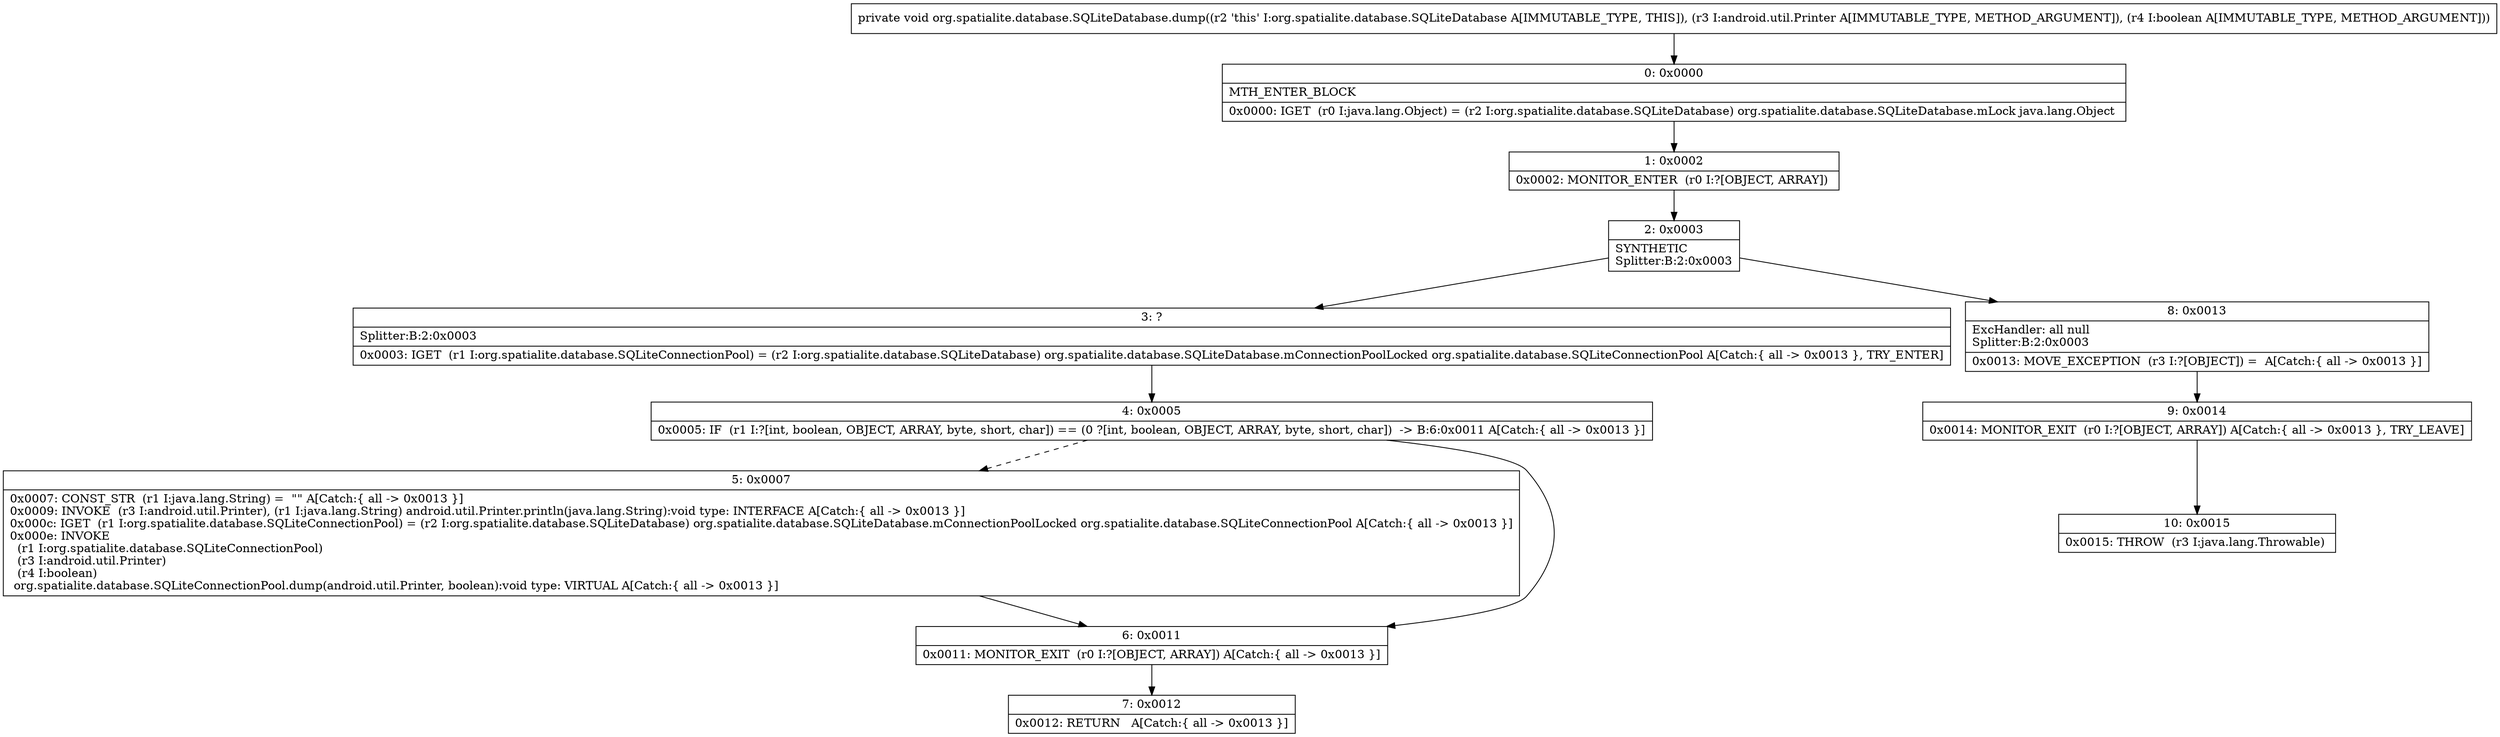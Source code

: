 digraph "CFG fororg.spatialite.database.SQLiteDatabase.dump(Landroid\/util\/Printer;Z)V" {
Node_0 [shape=record,label="{0\:\ 0x0000|MTH_ENTER_BLOCK\l|0x0000: IGET  (r0 I:java.lang.Object) = (r2 I:org.spatialite.database.SQLiteDatabase) org.spatialite.database.SQLiteDatabase.mLock java.lang.Object \l}"];
Node_1 [shape=record,label="{1\:\ 0x0002|0x0002: MONITOR_ENTER  (r0 I:?[OBJECT, ARRAY]) \l}"];
Node_2 [shape=record,label="{2\:\ 0x0003|SYNTHETIC\lSplitter:B:2:0x0003\l}"];
Node_3 [shape=record,label="{3\:\ ?|Splitter:B:2:0x0003\l|0x0003: IGET  (r1 I:org.spatialite.database.SQLiteConnectionPool) = (r2 I:org.spatialite.database.SQLiteDatabase) org.spatialite.database.SQLiteDatabase.mConnectionPoolLocked org.spatialite.database.SQLiteConnectionPool A[Catch:\{ all \-\> 0x0013 \}, TRY_ENTER]\l}"];
Node_4 [shape=record,label="{4\:\ 0x0005|0x0005: IF  (r1 I:?[int, boolean, OBJECT, ARRAY, byte, short, char]) == (0 ?[int, boolean, OBJECT, ARRAY, byte, short, char])  \-\> B:6:0x0011 A[Catch:\{ all \-\> 0x0013 \}]\l}"];
Node_5 [shape=record,label="{5\:\ 0x0007|0x0007: CONST_STR  (r1 I:java.lang.String) =  \"\" A[Catch:\{ all \-\> 0x0013 \}]\l0x0009: INVOKE  (r3 I:android.util.Printer), (r1 I:java.lang.String) android.util.Printer.println(java.lang.String):void type: INTERFACE A[Catch:\{ all \-\> 0x0013 \}]\l0x000c: IGET  (r1 I:org.spatialite.database.SQLiteConnectionPool) = (r2 I:org.spatialite.database.SQLiteDatabase) org.spatialite.database.SQLiteDatabase.mConnectionPoolLocked org.spatialite.database.SQLiteConnectionPool A[Catch:\{ all \-\> 0x0013 \}]\l0x000e: INVOKE  \l  (r1 I:org.spatialite.database.SQLiteConnectionPool)\l  (r3 I:android.util.Printer)\l  (r4 I:boolean)\l org.spatialite.database.SQLiteConnectionPool.dump(android.util.Printer, boolean):void type: VIRTUAL A[Catch:\{ all \-\> 0x0013 \}]\l}"];
Node_6 [shape=record,label="{6\:\ 0x0011|0x0011: MONITOR_EXIT  (r0 I:?[OBJECT, ARRAY]) A[Catch:\{ all \-\> 0x0013 \}]\l}"];
Node_7 [shape=record,label="{7\:\ 0x0012|0x0012: RETURN   A[Catch:\{ all \-\> 0x0013 \}]\l}"];
Node_8 [shape=record,label="{8\:\ 0x0013|ExcHandler: all null\lSplitter:B:2:0x0003\l|0x0013: MOVE_EXCEPTION  (r3 I:?[OBJECT]) =  A[Catch:\{ all \-\> 0x0013 \}]\l}"];
Node_9 [shape=record,label="{9\:\ 0x0014|0x0014: MONITOR_EXIT  (r0 I:?[OBJECT, ARRAY]) A[Catch:\{ all \-\> 0x0013 \}, TRY_LEAVE]\l}"];
Node_10 [shape=record,label="{10\:\ 0x0015|0x0015: THROW  (r3 I:java.lang.Throwable) \l}"];
MethodNode[shape=record,label="{private void org.spatialite.database.SQLiteDatabase.dump((r2 'this' I:org.spatialite.database.SQLiteDatabase A[IMMUTABLE_TYPE, THIS]), (r3 I:android.util.Printer A[IMMUTABLE_TYPE, METHOD_ARGUMENT]), (r4 I:boolean A[IMMUTABLE_TYPE, METHOD_ARGUMENT])) }"];
MethodNode -> Node_0;
Node_0 -> Node_1;
Node_1 -> Node_2;
Node_2 -> Node_3;
Node_2 -> Node_8;
Node_3 -> Node_4;
Node_4 -> Node_5[style=dashed];
Node_4 -> Node_6;
Node_5 -> Node_6;
Node_6 -> Node_7;
Node_8 -> Node_9;
Node_9 -> Node_10;
}

